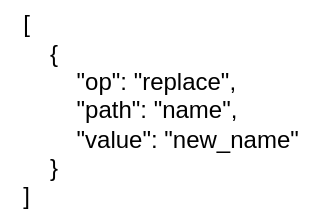 <mxfile version="24.5.3" type="device">
  <diagram name="Page-1" id="Od5l3wLrRDW3ovaMI6OH">
    <mxGraphModel dx="1434" dy="843" grid="1" gridSize="10" guides="1" tooltips="1" connect="1" arrows="1" fold="1" page="1" pageScale="1" pageWidth="850" pageHeight="1100" math="0" shadow="0">
      <root>
        <mxCell id="0" />
        <mxCell id="1" parent="0" />
        <mxCell id="XgSgT4kqmvN1IkSfaM_B-1" value="&lt;div style=&quot;text-align: justify;&quot;&gt;[&lt;/div&gt;&lt;div style=&quot;text-align: justify;&quot;&gt;&amp;nbsp; &amp;nbsp; {&lt;/div&gt;&lt;div style=&quot;text-align: justify;&quot;&gt;&amp;nbsp; &amp;nbsp; &amp;nbsp; &amp;nbsp; &quot;op&quot;: &quot;replace&quot;,&lt;/div&gt;&lt;div style=&quot;text-align: justify;&quot;&gt;&amp;nbsp; &amp;nbsp; &amp;nbsp; &amp;nbsp; &quot;path&quot;: &quot;name&quot;,&lt;/div&gt;&lt;div style=&quot;text-align: justify;&quot;&gt;&amp;nbsp; &amp;nbsp; &amp;nbsp; &amp;nbsp; &quot;value&quot;: &quot;new_name&quot;&lt;/div&gt;&lt;div style=&quot;text-align: justify;&quot;&gt;&amp;nbsp; &amp;nbsp; }&lt;/div&gt;&lt;div style=&quot;text-align: justify;&quot;&gt;]&lt;/div&gt;" style="text;html=1;align=center;verticalAlign=middle;resizable=0;points=[];autosize=1;strokeColor=none;fillColor=none;" vertex="1" parent="1">
          <mxGeometry x="280" y="338" width="160" height="110" as="geometry" />
        </mxCell>
      </root>
    </mxGraphModel>
  </diagram>
</mxfile>
